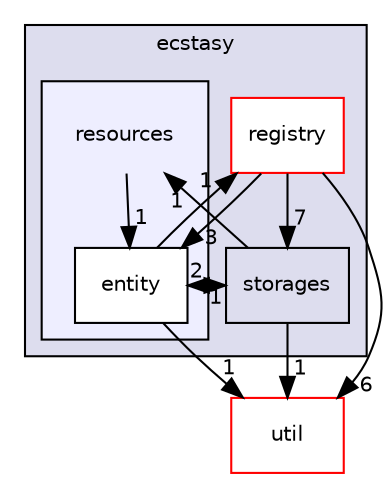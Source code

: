 digraph "src/ecstasy/resources" {
  compound=true
  node [ fontsize="10", fontname="Helvetica"];
  edge [ labelfontsize="10", labelfontname="Helvetica"];
  subgraph clusterdir_6b0b9537e2784bce85aaa1605580a3a0 {
    graph [ bgcolor="#ddddee", pencolor="black", label="ecstasy" fontname="Helvetica", fontsize="10", URL="dir_6b0b9537e2784bce85aaa1605580a3a0.html"]
  dir_27d9dd95bf0309eb27f3bb61fbabadeb [shape=box label="registry" fillcolor="white" style="filled" color="red" URL="dir_27d9dd95bf0309eb27f3bb61fbabadeb.html"];
  dir_4a1419ba0e8125a1fc6aeccf1492e850 [shape=box label="storages" URL="dir_4a1419ba0e8125a1fc6aeccf1492e850.html"];
  subgraph clusterdir_8c1a170fbd0a5283d7ed264cf6df56b3 {
    graph [ bgcolor="#eeeeff", pencolor="black", label="" URL="dir_8c1a170fbd0a5283d7ed264cf6df56b3.html"];
    dir_8c1a170fbd0a5283d7ed264cf6df56b3 [shape=plaintext label="resources"];
  dir_9c4985e03a334e11ec441bcb2c34f55b [shape=box label="entity" fillcolor="white" style="filled" URL="dir_9c4985e03a334e11ec441bcb2c34f55b.html"];
  }
  }
  dir_b7878ad5ecbf2506f4125b9d34c97e45 [shape=box label="util" fillcolor="white" style="filled" color="red" URL="dir_b7878ad5ecbf2506f4125b9d34c97e45.html"];
  dir_4a1419ba0e8125a1fc6aeccf1492e850->dir_8c1a170fbd0a5283d7ed264cf6df56b3 [headlabel="1", labeldistance=1.5 headhref="dir_000022_000020.html"];
  dir_4a1419ba0e8125a1fc6aeccf1492e850->dir_9c4985e03a334e11ec441bcb2c34f55b [headlabel="1", labeldistance=1.5 headhref="dir_000022_000021.html"];
  dir_4a1419ba0e8125a1fc6aeccf1492e850->dir_b7878ad5ecbf2506f4125b9d34c97e45 [headlabel="1", labeldistance=1.5 headhref="dir_000022_000028.html"];
  dir_8c1a170fbd0a5283d7ed264cf6df56b3->dir_9c4985e03a334e11ec441bcb2c34f55b [headlabel="1", labeldistance=1.5 headhref="dir_000020_000021.html"];
  dir_27d9dd95bf0309eb27f3bb61fbabadeb->dir_4a1419ba0e8125a1fc6aeccf1492e850 [headlabel="7", labeldistance=1.5 headhref="dir_000017_000022.html"];
  dir_27d9dd95bf0309eb27f3bb61fbabadeb->dir_9c4985e03a334e11ec441bcb2c34f55b [headlabel="3", labeldistance=1.5 headhref="dir_000017_000021.html"];
  dir_27d9dd95bf0309eb27f3bb61fbabadeb->dir_b7878ad5ecbf2506f4125b9d34c97e45 [headlabel="6", labeldistance=1.5 headhref="dir_000017_000028.html"];
  dir_9c4985e03a334e11ec441bcb2c34f55b->dir_27d9dd95bf0309eb27f3bb61fbabadeb [headlabel="1", labeldistance=1.5 headhref="dir_000021_000017.html"];
  dir_9c4985e03a334e11ec441bcb2c34f55b->dir_4a1419ba0e8125a1fc6aeccf1492e850 [headlabel="2", labeldistance=1.5 headhref="dir_000021_000022.html"];
  dir_9c4985e03a334e11ec441bcb2c34f55b->dir_b7878ad5ecbf2506f4125b9d34c97e45 [headlabel="1", labeldistance=1.5 headhref="dir_000021_000028.html"];
}
